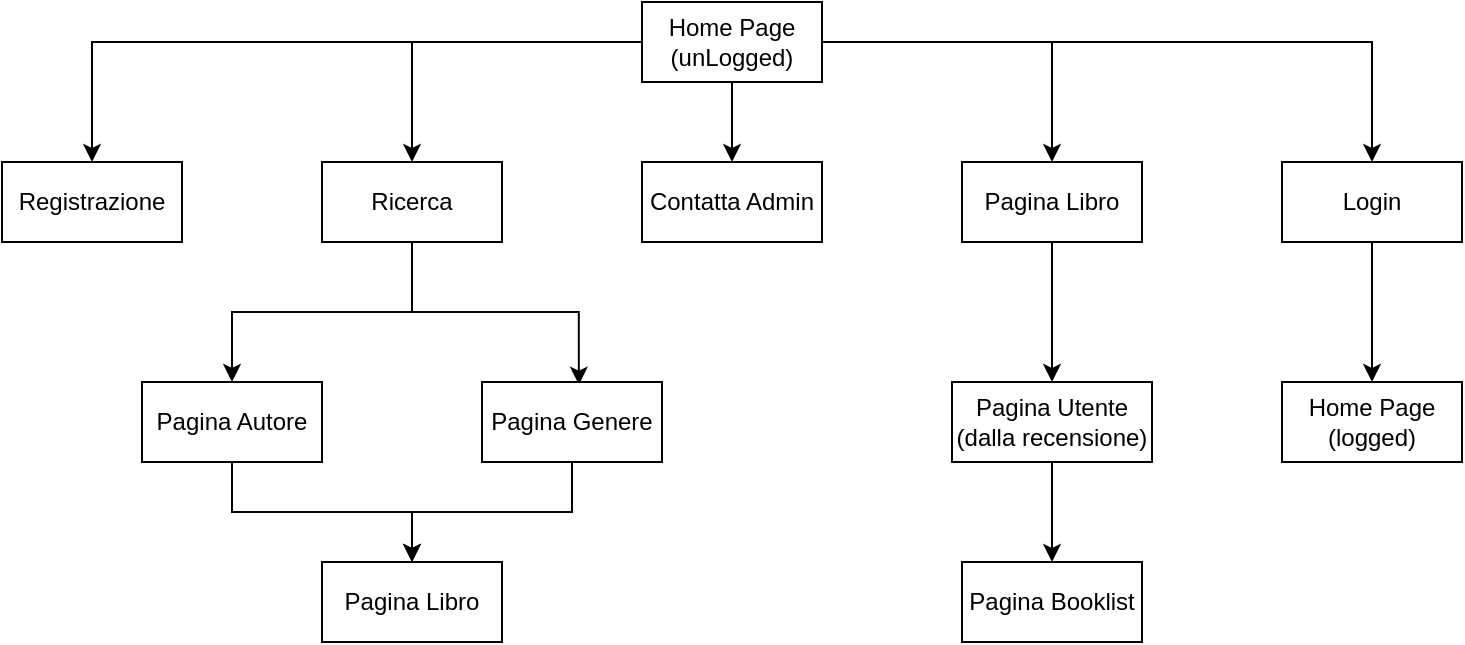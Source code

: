 <mxfile version="14.1.7" type="device"><diagram id="AOFjHffX_ypld7rZTJU-" name="Page-1"><mxGraphModel dx="1087" dy="1721" grid="1" gridSize="10" guides="1" tooltips="1" connect="1" arrows="1" fold="1" page="1" pageScale="1" pageWidth="827" pageHeight="1169" math="0" shadow="0"><root><mxCell id="0"/><mxCell id="1" parent="0"/><mxCell id="YHhdol1A7k-r4EBUQ1oW-3" style="edgeStyle=orthogonalEdgeStyle;rounded=0;orthogonalLoop=1;jettySize=auto;html=1;exitX=0.5;exitY=1;exitDx=0;exitDy=0;" edge="1" parent="1" source="YHhdol1A7k-r4EBUQ1oW-1"><mxGeometry relative="1" as="geometry"><mxPoint x="390" y="-1110" as="targetPoint"/></mxGeometry></mxCell><mxCell id="YHhdol1A7k-r4EBUQ1oW-5" style="edgeStyle=orthogonalEdgeStyle;rounded=0;orthogonalLoop=1;jettySize=auto;html=1;entryX=0.5;entryY=0;entryDx=0;entryDy=0;" edge="1" parent="1" source="YHhdol1A7k-r4EBUQ1oW-1" target="YHhdol1A7k-r4EBUQ1oW-2"><mxGeometry relative="1" as="geometry"/></mxCell><mxCell id="YHhdol1A7k-r4EBUQ1oW-7" style="edgeStyle=orthogonalEdgeStyle;rounded=0;orthogonalLoop=1;jettySize=auto;html=1;entryX=0.5;entryY=0;entryDx=0;entryDy=0;" edge="1" parent="1" source="YHhdol1A7k-r4EBUQ1oW-1" target="YHhdol1A7k-r4EBUQ1oW-6"><mxGeometry relative="1" as="geometry"/></mxCell><mxCell id="YHhdol1A7k-r4EBUQ1oW-9" style="edgeStyle=orthogonalEdgeStyle;rounded=0;orthogonalLoop=1;jettySize=auto;html=1;entryX=0.5;entryY=0;entryDx=0;entryDy=0;" edge="1" parent="1" source="YHhdol1A7k-r4EBUQ1oW-1" target="YHhdol1A7k-r4EBUQ1oW-8"><mxGeometry relative="1" as="geometry"/></mxCell><mxCell id="YHhdol1A7k-r4EBUQ1oW-11" style="edgeStyle=orthogonalEdgeStyle;rounded=0;orthogonalLoop=1;jettySize=auto;html=1;" edge="1" parent="1" source="YHhdol1A7k-r4EBUQ1oW-1" target="YHhdol1A7k-r4EBUQ1oW-10"><mxGeometry relative="1" as="geometry"/></mxCell><mxCell id="YHhdol1A7k-r4EBUQ1oW-15" style="edgeStyle=orthogonalEdgeStyle;rounded=0;orthogonalLoop=1;jettySize=auto;html=1;" edge="1" parent="1" source="YHhdol1A7k-r4EBUQ1oW-1" target="YHhdol1A7k-r4EBUQ1oW-14"><mxGeometry relative="1" as="geometry"/></mxCell><mxCell id="YHhdol1A7k-r4EBUQ1oW-1" value="Home Page&lt;br&gt;(unLogged)" style="rounded=0;whiteSpace=wrap;html=1;" vertex="1" parent="1"><mxGeometry x="350" y="-1140" width="90" height="40" as="geometry"/></mxCell><mxCell id="YHhdol1A7k-r4EBUQ1oW-2" value="Registrazione" style="rounded=0;whiteSpace=wrap;html=1;" vertex="1" parent="1"><mxGeometry x="30" y="-1060" width="90" height="40" as="geometry"/></mxCell><mxCell id="YHhdol1A7k-r4EBUQ1oW-19" style="edgeStyle=orthogonalEdgeStyle;rounded=0;orthogonalLoop=1;jettySize=auto;html=1;entryX=0.5;entryY=0;entryDx=0;entryDy=0;" edge="1" parent="1" source="YHhdol1A7k-r4EBUQ1oW-6" target="YHhdol1A7k-r4EBUQ1oW-16"><mxGeometry relative="1" as="geometry"/></mxCell><mxCell id="YHhdol1A7k-r4EBUQ1oW-20" style="edgeStyle=orthogonalEdgeStyle;rounded=0;orthogonalLoop=1;jettySize=auto;html=1;entryX=0.538;entryY=0.033;entryDx=0;entryDy=0;entryPerimeter=0;" edge="1" parent="1" source="YHhdol1A7k-r4EBUQ1oW-6" target="YHhdol1A7k-r4EBUQ1oW-17"><mxGeometry relative="1" as="geometry"/></mxCell><mxCell id="YHhdol1A7k-r4EBUQ1oW-6" value="Ricerca" style="rounded=0;whiteSpace=wrap;html=1;" vertex="1" parent="1"><mxGeometry x="190" y="-1060" width="90" height="40" as="geometry"/></mxCell><mxCell id="YHhdol1A7k-r4EBUQ1oW-8" value="Contatta Admin" style="rounded=0;whiteSpace=wrap;html=1;" vertex="1" parent="1"><mxGeometry x="350" y="-1060" width="90" height="40" as="geometry"/></mxCell><mxCell id="YHhdol1A7k-r4EBUQ1oW-13" style="edgeStyle=orthogonalEdgeStyle;rounded=0;orthogonalLoop=1;jettySize=auto;html=1;" edge="1" parent="1" source="YHhdol1A7k-r4EBUQ1oW-10" target="YHhdol1A7k-r4EBUQ1oW-12"><mxGeometry relative="1" as="geometry"/></mxCell><mxCell id="YHhdol1A7k-r4EBUQ1oW-10" value="Pagina Libro" style="rounded=0;whiteSpace=wrap;html=1;" vertex="1" parent="1"><mxGeometry x="510" y="-1060" width="90" height="40" as="geometry"/></mxCell><mxCell id="YHhdol1A7k-r4EBUQ1oW-28" style="edgeStyle=orthogonalEdgeStyle;rounded=0;orthogonalLoop=1;jettySize=auto;html=1;entryX=0.5;entryY=0;entryDx=0;entryDy=0;" edge="1" parent="1" source="YHhdol1A7k-r4EBUQ1oW-12" target="YHhdol1A7k-r4EBUQ1oW-24"><mxGeometry relative="1" as="geometry"/></mxCell><mxCell id="YHhdol1A7k-r4EBUQ1oW-12" value="Pagina Utente (dalla recensione)" style="rounded=0;whiteSpace=wrap;html=1;" vertex="1" parent="1"><mxGeometry x="505" y="-950" width="100" height="40" as="geometry"/></mxCell><mxCell id="YHhdol1A7k-r4EBUQ1oW-29" style="edgeStyle=orthogonalEdgeStyle;rounded=0;orthogonalLoop=1;jettySize=auto;html=1;" edge="1" parent="1" source="YHhdol1A7k-r4EBUQ1oW-14"><mxGeometry relative="1" as="geometry"><mxPoint x="715" y="-950" as="targetPoint"/></mxGeometry></mxCell><mxCell id="YHhdol1A7k-r4EBUQ1oW-14" value="Login" style="rounded=0;whiteSpace=wrap;html=1;" vertex="1" parent="1"><mxGeometry x="670" y="-1060" width="90" height="40" as="geometry"/></mxCell><mxCell id="YHhdol1A7k-r4EBUQ1oW-21" style="edgeStyle=orthogonalEdgeStyle;rounded=0;orthogonalLoop=1;jettySize=auto;html=1;" edge="1" parent="1" source="YHhdol1A7k-r4EBUQ1oW-16" target="YHhdol1A7k-r4EBUQ1oW-18"><mxGeometry relative="1" as="geometry"/></mxCell><mxCell id="YHhdol1A7k-r4EBUQ1oW-16" value="Pagina Autore" style="rounded=0;whiteSpace=wrap;html=1;" vertex="1" parent="1"><mxGeometry x="100" y="-950" width="90" height="40" as="geometry"/></mxCell><mxCell id="YHhdol1A7k-r4EBUQ1oW-23" style="edgeStyle=orthogonalEdgeStyle;rounded=0;orthogonalLoop=1;jettySize=auto;html=1;entryX=0.5;entryY=0;entryDx=0;entryDy=0;" edge="1" parent="1" source="YHhdol1A7k-r4EBUQ1oW-17" target="YHhdol1A7k-r4EBUQ1oW-18"><mxGeometry relative="1" as="geometry"/></mxCell><mxCell id="YHhdol1A7k-r4EBUQ1oW-17" value="Pagina Genere&lt;span style=&quot;color: rgba(0 , 0 , 0 , 0) ; font-family: monospace ; font-size: 0px&quot;&gt;%3CmxGraphModel%3E%3Croot%3E%3CmxCell%20id%3D%220%22%2F%3E%3CmxCell%20id%3D%221%22%20parent%3D%220%22%2F%3E%3CmxCell%20id%3D%222%22%20value%3D%22Contatta%20Admin%22%20style%3D%22rounded%3D0%3BwhiteSpace%3Dwrap%3Bhtml%3D1%3B%22%20vertex%3D%221%22%20parent%3D%221%22%3E%3CmxGeometry%20x%3D%2230%22%20y%3D%22-1060%22%20width%3D%2290%22%20height%3D%2240%22%20as%3D%22geometry%22%2F%3E%3C%2FmxCell%3E%3C%2Froot%3E%3C%2FmxGraphModel%3E&lt;/span&gt;" style="rounded=0;whiteSpace=wrap;html=1;" vertex="1" parent="1"><mxGeometry x="270" y="-950" width="90" height="40" as="geometry"/></mxCell><mxCell id="YHhdol1A7k-r4EBUQ1oW-18" value="Pagina Libro" style="rounded=0;whiteSpace=wrap;html=1;" vertex="1" parent="1"><mxGeometry x="190" y="-860" width="90" height="40" as="geometry"/></mxCell><mxCell id="YHhdol1A7k-r4EBUQ1oW-24" value="Pagina Booklist" style="rounded=0;whiteSpace=wrap;html=1;" vertex="1" parent="1"><mxGeometry x="510" y="-860" width="90" height="40" as="geometry"/></mxCell><mxCell id="YHhdol1A7k-r4EBUQ1oW-30" value="Home Page (logged)" style="rounded=0;whiteSpace=wrap;html=1;" vertex="1" parent="1"><mxGeometry x="670" y="-950" width="90" height="40" as="geometry"/></mxCell></root></mxGraphModel></diagram></mxfile>